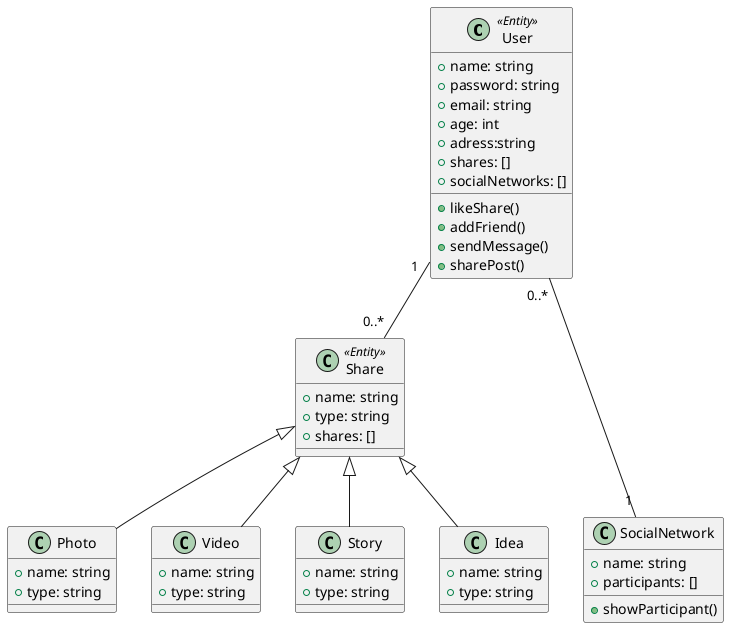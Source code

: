 @startuml class-diagram
class User << Entity >> {
   
    + name: string
    + password: string 
    + email: string
    + age: int
    + adress:string
    + shares: []
    + socialNetworks: []
    + likeShare()
    + addFriend()
    + sendMessage()
    + sharePost()
    }



class Share << Entity >> {
    + name: string
    + type: string
    + shares: []
}

class Photo  extends Share  {
    + name: string
    + type: string
}

class Video extends Share {
    + name: string
    + type: string
}

class Story extends Share {
    + name: string
    + type: string
}

class Idea extends Share {
    + name: string
    + type: string
}

class SocialNetwork {
    + name: string
    + participants: []
    + showParticipant()
} 

User " 0..* " --- "1" SocialNetwork
User " 1 " -- " 0..* " Share


@enduml